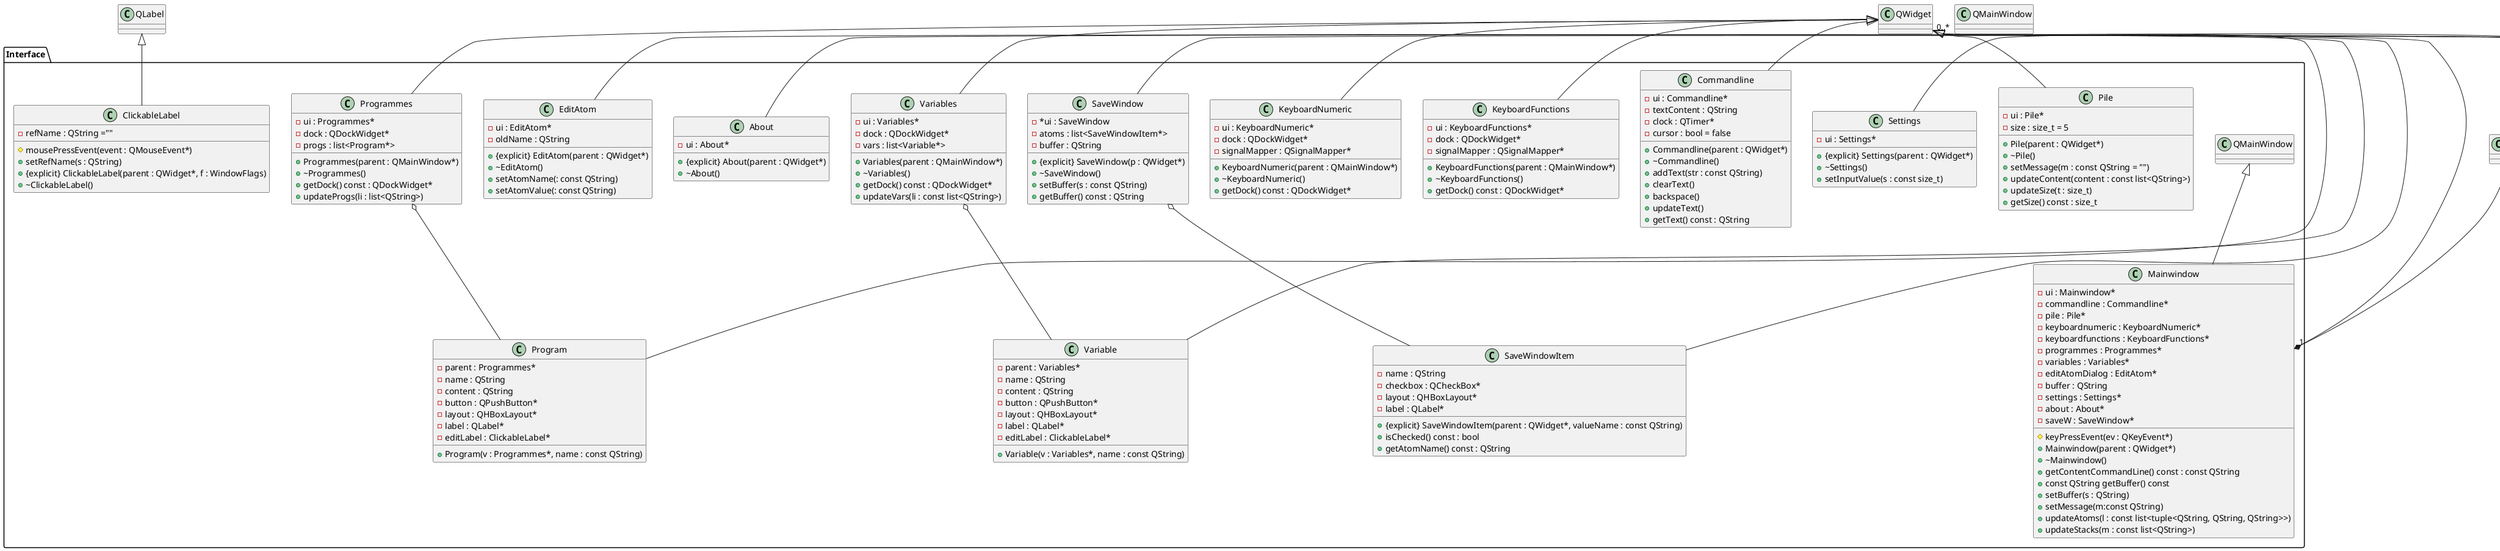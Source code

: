 @startuml
class QWidget{}
class Subject{}
class QMainWindow{}
class QLabel{}
class QDialog{}

package Interface <<Folder>>{


class Pile {
    - ui : Pile*
    - size : size_t = 5
    + Pile(parent : QWidget*)
    + ~Pile()
    + setMessage(m : const QString = "")
    + updateContent(content : const list<QString>)
    + updateSize(t : size_t)
    + getSize() const : size_t
}

class Commandline{
    - ui : Commandline*
    - textContent : QString 
    - clock : QTimer*
    - cursor : bool = false
    + Commandline(parent : QWidget*)
    + ~Commandline()
    + addText(str : const QString)
    + clearText()
    + backspace()
    + updateText()
    + getText() const : QString
}
    
    
class KeyboardFunctions{
   - ui : KeyboardFunctions*
   - dock : QDockWidget*
   - signalMapper : QSignalMapper*
   + KeyboardFunctions(parent : QMainWindow*)
   + ~KeyboardFunctions()
   + getDock() const : QDockWidget* 
}
    

class KeyboardNumeric{
   - ui : KeyboardNumeric*
   - dock : QDockWidget*
   - signalMapper : QSignalMapper*
   + KeyboardNumeric(parent : QMainWindow*)
   + ~KeyboardNumeric()
   + getDock() const : QDockWidget* 
}
    
    
class Programmes{
  - ui : Programmes*
  - dock : QDockWidget* 
  - progs : list<Program*>
  + Programmes(parent : QMainWindow*)
  + ~Programmes()
  + getDock() const : QDockWidget*
  + updateProgs(li : list<QString>)
}
  
class Program{
  - parent : Programmes*
  - name : QString
  - content : QString
  - button : QPushButton*
  - layout : QHBoxLayout*
  - label : QLabel*
  - editLabel : ClickableLabel*
  + Program(v : Programmes*, name : const QString)
} 

  
class Variables{ 
  - ui : Variables*
  - dock : QDockWidget* 
  - vars : list<Variable*>
  + Variables(parent : QMainWindow*)
  + ~Variables()
  + getDock() const : QDockWidget*
  + updateVars(li : const list<QString>)
}

class Variable {
  - parent : Variables*
  - name : QString
  - content : QString
  - button : QPushButton*
  - layout : QHBoxLayout*
  - label : QLabel*
  - editLabel : ClickableLabel*
  + Variable(v : Variables*, name : const QString)
}

class Mainwindow{
    - ui : Mainwindow*
    - commandline : Commandline* 
    - pile : Pile* 
    - keyboardnumeric : KeyboardNumeric* 
    - keyboardfunctions : KeyboardFunctions* 
    - programmes : Programmes* 
    - variables : Variables* 
    - editAtomDialog : EditAtom*
    - buffer : QString
    - settings : Settings*
    - about : About*
    - saveW : SaveWindow*
    # keyPressEvent(ev : QKeyEvent*)
    + Mainwindow(parent : QWidget*)
    + ~Mainwindow()
    + getContentCommandLine() const : const QString
    + const QString getBuffer() const
    + setBuffer(s : QString)
    + setMessage(m:const QString)
    + updateAtoms(l : const list<tuple<QString, QString, QString>>)
    + updateStacks(m : const list<QString>) 
}
    
class QMainWindow{}

class ClickableLabel {
  - refName : QString =""
  # mousePressEvent(event : QMouseEvent*)
  + setRefName(s : QString)
  + {explicit} ClickableLabel(parent : QWidget*, f : WindowFlags)
  + ~ClickableLabel()
}

class Settings {
  - ui : Settings*
  + {explicit} Settings(parent : QWidget*)
  + ~Settings()
  + setInputValue(s : const size_t)
}

class SaveWindow {
  - *ui : SaveWindow
  - atoms : list<SaveWindowItem*>
  - buffer : QString
  + {explicit} SaveWindow(p : QWidget*)
  + ~SaveWindow()
  + setBuffer(s : const QString)
  + getBuffer() const : QString
}

class SaveWindowItem {
  - name : QString
  - checkbox : QCheckBox*
  - layout : QHBoxLayout*
  - label : QLabel*
  + {explicit} SaveWindowItem(parent : QWidget*, valueName : const QString)
  + isChecked() const : bool
  + getAtomName() const : QString
}

class EditAtom {
  + {explicit} EditAtom(parent : QWidget*)
  + ~EditAtom()
  + setAtomName(: const QString)
  + setAtomValue(: const QString)
  - ui : EditAtom*
  - oldName : QString
}

class About {
  - ui : About*
  + {explicit} About(parent : QWidget*)
  + ~About()
}


QWidget <|-- Programmes
QWidget <|-- Program
QWidget <|-- KeyboardNumeric
QWidget <|-- KeyboardFunctions
QWidget <|-- Pile
QWidget <|-- Variables
QWidget <|-- Variable
QWidget <|-- Commandline
QWidget <|-- SaveWindowItem
QDialog <|-up- Settings
QDialog <|-left- SaveWindow
QDialog <|-right- EditAtom
QDialog <|-down- About
Mainwindow "1" *-- "0..*" QWidget
QMainWindow <|-- Mainwindow
Subject <|-- Mainwindow
QLabel <|-- ClickableLabel
Programmes o-- Program
Variables o-- Variable
SaveWindow o-- SaveWindowItem


}
@enduml
